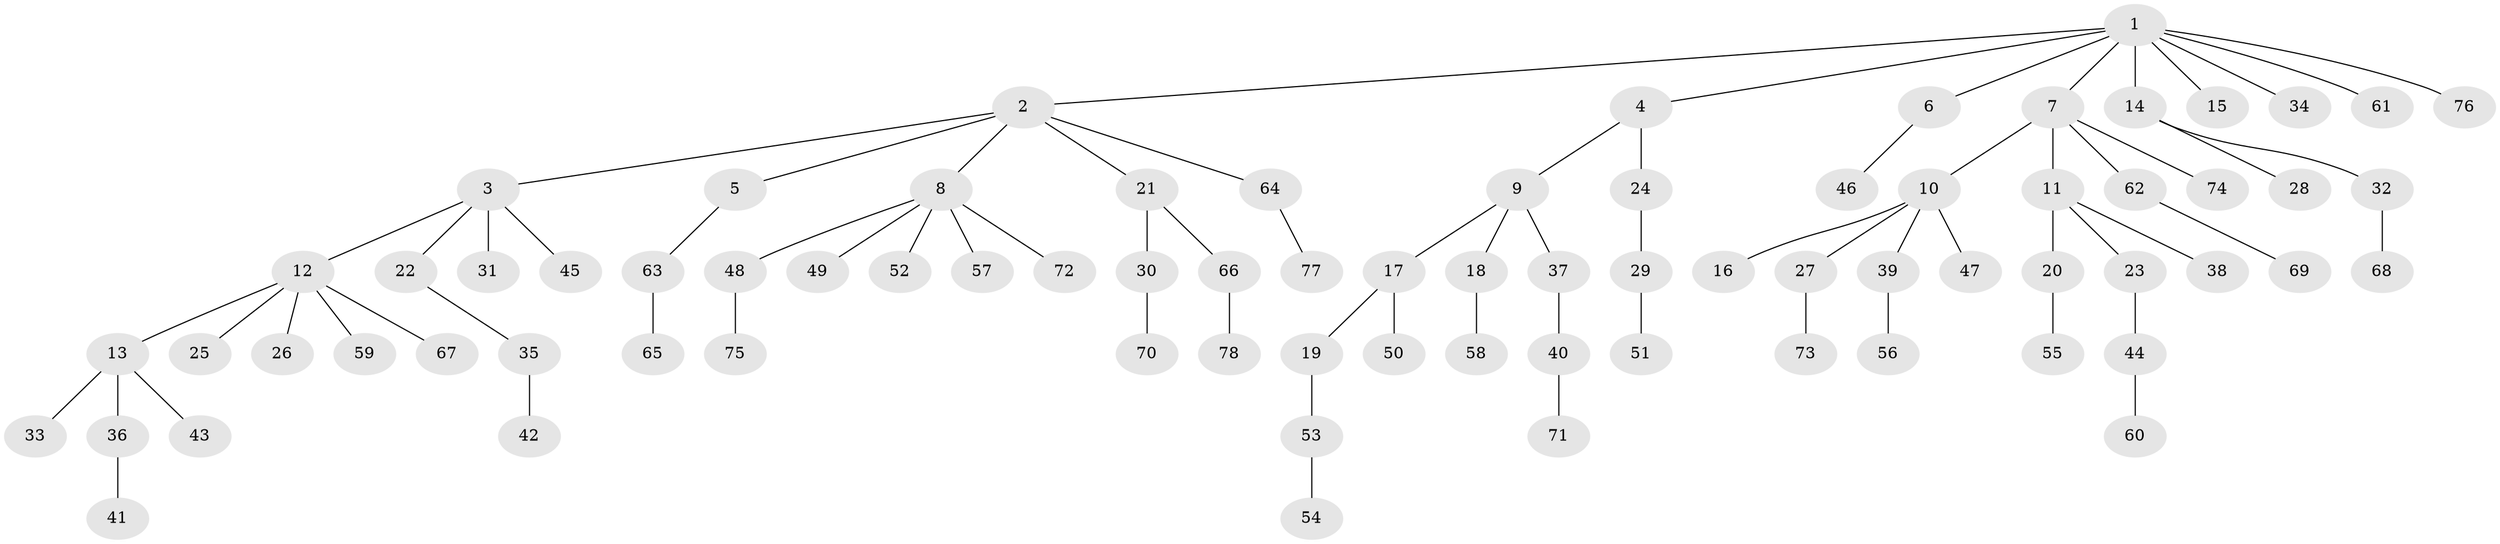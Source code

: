 // Generated by graph-tools (version 1.1) at 2025/50/03/09/25 03:50:19]
// undirected, 78 vertices, 77 edges
graph export_dot {
graph [start="1"]
  node [color=gray90,style=filled];
  1;
  2;
  3;
  4;
  5;
  6;
  7;
  8;
  9;
  10;
  11;
  12;
  13;
  14;
  15;
  16;
  17;
  18;
  19;
  20;
  21;
  22;
  23;
  24;
  25;
  26;
  27;
  28;
  29;
  30;
  31;
  32;
  33;
  34;
  35;
  36;
  37;
  38;
  39;
  40;
  41;
  42;
  43;
  44;
  45;
  46;
  47;
  48;
  49;
  50;
  51;
  52;
  53;
  54;
  55;
  56;
  57;
  58;
  59;
  60;
  61;
  62;
  63;
  64;
  65;
  66;
  67;
  68;
  69;
  70;
  71;
  72;
  73;
  74;
  75;
  76;
  77;
  78;
  1 -- 2;
  1 -- 4;
  1 -- 6;
  1 -- 7;
  1 -- 14;
  1 -- 15;
  1 -- 34;
  1 -- 61;
  1 -- 76;
  2 -- 3;
  2 -- 5;
  2 -- 8;
  2 -- 21;
  2 -- 64;
  3 -- 12;
  3 -- 22;
  3 -- 31;
  3 -- 45;
  4 -- 9;
  4 -- 24;
  5 -- 63;
  6 -- 46;
  7 -- 10;
  7 -- 11;
  7 -- 62;
  7 -- 74;
  8 -- 48;
  8 -- 49;
  8 -- 52;
  8 -- 57;
  8 -- 72;
  9 -- 17;
  9 -- 18;
  9 -- 37;
  10 -- 16;
  10 -- 27;
  10 -- 39;
  10 -- 47;
  11 -- 20;
  11 -- 23;
  11 -- 38;
  12 -- 13;
  12 -- 25;
  12 -- 26;
  12 -- 59;
  12 -- 67;
  13 -- 33;
  13 -- 36;
  13 -- 43;
  14 -- 28;
  14 -- 32;
  17 -- 19;
  17 -- 50;
  18 -- 58;
  19 -- 53;
  20 -- 55;
  21 -- 30;
  21 -- 66;
  22 -- 35;
  23 -- 44;
  24 -- 29;
  27 -- 73;
  29 -- 51;
  30 -- 70;
  32 -- 68;
  35 -- 42;
  36 -- 41;
  37 -- 40;
  39 -- 56;
  40 -- 71;
  44 -- 60;
  48 -- 75;
  53 -- 54;
  62 -- 69;
  63 -- 65;
  64 -- 77;
  66 -- 78;
}
